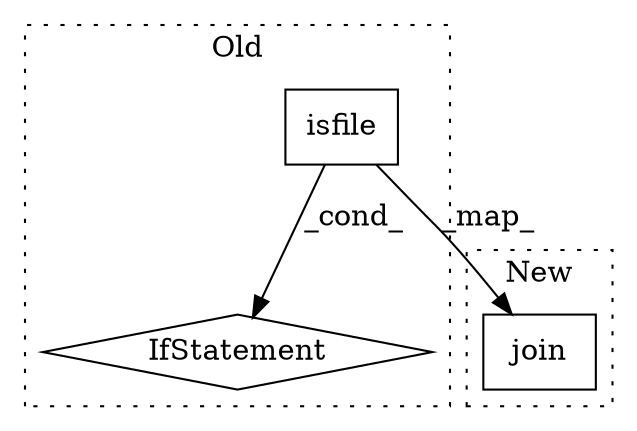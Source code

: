 digraph G {
subgraph cluster0 {
1 [label="isfile" a="32" s="4099,4115" l="7,1" shape="box"];
3 [label="IfStatement" a="25" s="4087,4116" l="4,2" shape="diamond"];
label = "Old";
style="dotted";
}
subgraph cluster1 {
2 [label="join" a="32" s="5000,5023" l="5,1" shape="box"];
label = "New";
style="dotted";
}
1 -> 2 [label="_map_"];
1 -> 3 [label="_cond_"];
}
